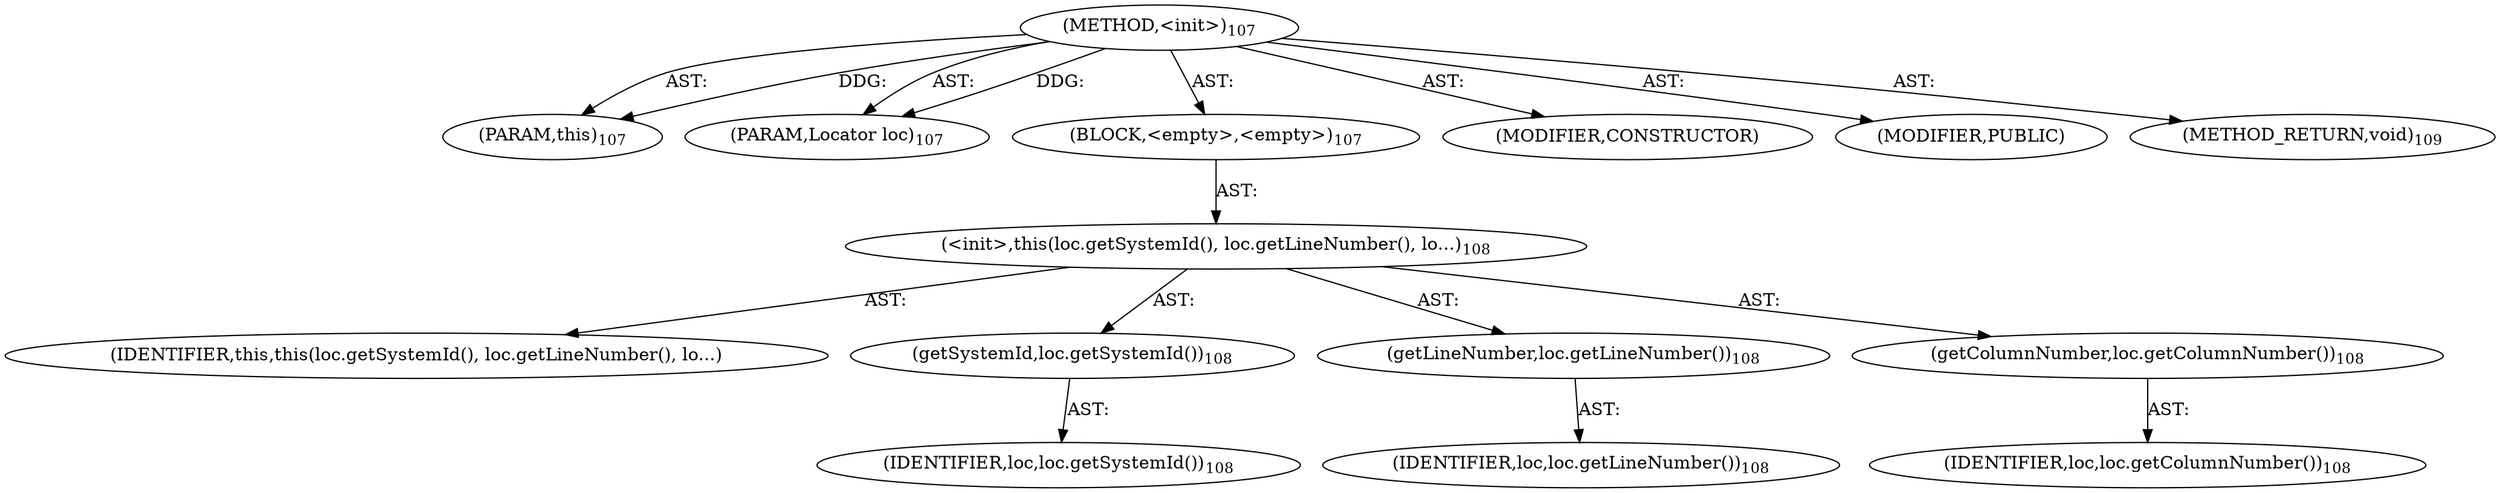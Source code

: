 digraph "&lt;init&gt;" {  
"111669149698" [label = <(METHOD,&lt;init&gt;)<SUB>107</SUB>> ]
"115964116994" [label = <(PARAM,this)<SUB>107</SUB>> ]
"115964116997" [label = <(PARAM,Locator loc)<SUB>107</SUB>> ]
"25769803778" [label = <(BLOCK,&lt;empty&gt;,&lt;empty&gt;)<SUB>107</SUB>> ]
"30064771074" [label = <(&lt;init&gt;,this(loc.getSystemId(), loc.getLineNumber(), lo...)<SUB>108</SUB>> ]
"68719476738" [label = <(IDENTIFIER,this,this(loc.getSystemId(), loc.getLineNumber(), lo...)> ]
"30064771075" [label = <(getSystemId,loc.getSystemId())<SUB>108</SUB>> ]
"68719476744" [label = <(IDENTIFIER,loc,loc.getSystemId())<SUB>108</SUB>> ]
"30064771076" [label = <(getLineNumber,loc.getLineNumber())<SUB>108</SUB>> ]
"68719476745" [label = <(IDENTIFIER,loc,loc.getLineNumber())<SUB>108</SUB>> ]
"30064771077" [label = <(getColumnNumber,loc.getColumnNumber())<SUB>108</SUB>> ]
"68719476746" [label = <(IDENTIFIER,loc,loc.getColumnNumber())<SUB>108</SUB>> ]
"133143986185" [label = <(MODIFIER,CONSTRUCTOR)> ]
"133143986186" [label = <(MODIFIER,PUBLIC)> ]
"128849018882" [label = <(METHOD_RETURN,void)<SUB>109</SUB>> ]
  "111669149698" -> "115964116994"  [ label = "AST: "] 
  "111669149698" -> "115964116997"  [ label = "AST: "] 
  "111669149698" -> "25769803778"  [ label = "AST: "] 
  "111669149698" -> "133143986185"  [ label = "AST: "] 
  "111669149698" -> "133143986186"  [ label = "AST: "] 
  "111669149698" -> "128849018882"  [ label = "AST: "] 
  "25769803778" -> "30064771074"  [ label = "AST: "] 
  "30064771074" -> "68719476738"  [ label = "AST: "] 
  "30064771074" -> "30064771075"  [ label = "AST: "] 
  "30064771074" -> "30064771076"  [ label = "AST: "] 
  "30064771074" -> "30064771077"  [ label = "AST: "] 
  "30064771075" -> "68719476744"  [ label = "AST: "] 
  "30064771076" -> "68719476745"  [ label = "AST: "] 
  "30064771077" -> "68719476746"  [ label = "AST: "] 
  "111669149698" -> "115964116994"  [ label = "DDG: "] 
  "111669149698" -> "115964116997"  [ label = "DDG: "] 
}
